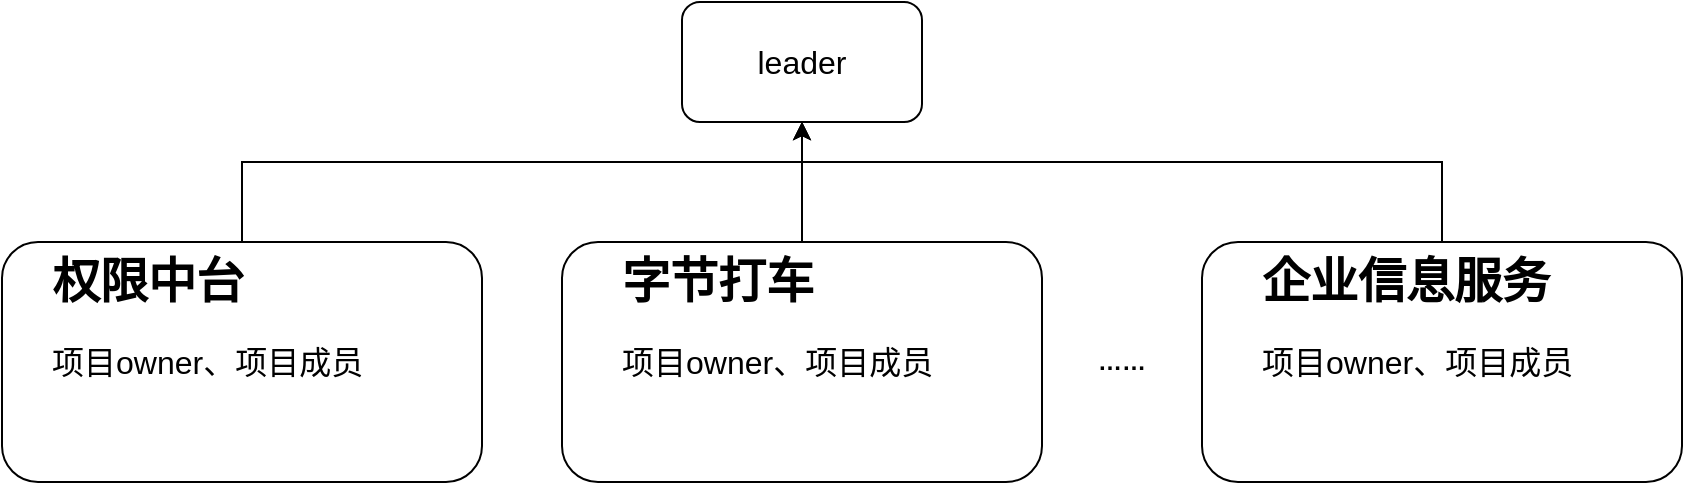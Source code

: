 <mxfile version="13.7.3" type="github" pages="6">
  <diagram id="jljpZZ17GOOZlHrEQDAC" name="Page-1">
    <mxGraphModel dx="1180" dy="713" grid="1" gridSize="10" guides="1" tooltips="1" connect="1" arrows="1" fold="1" page="1" pageScale="1" pageWidth="827" pageHeight="1169" math="0" shadow="0">
      <root>
        <mxCell id="0" />
        <mxCell id="1" parent="0" />
        <mxCell id="iWlhe-wKnRGJ6vJ2QB7t-1" value="leader" style="rounded=1;whiteSpace=wrap;html=1;fontSize=16;" parent="1" vertex="1">
          <mxGeometry x="340" width="120" height="60" as="geometry" />
        </mxCell>
        <mxCell id="iWlhe-wKnRGJ6vJ2QB7t-11" style="edgeStyle=orthogonalEdgeStyle;rounded=0;orthogonalLoop=1;jettySize=auto;html=1;entryX=0.5;entryY=1;entryDx=0;entryDy=0;" parent="1" source="iWlhe-wKnRGJ6vJ2QB7t-2" target="iWlhe-wKnRGJ6vJ2QB7t-1" edge="1">
          <mxGeometry relative="1" as="geometry">
            <Array as="points">
              <mxPoint x="120" y="80" />
              <mxPoint x="400" y="80" />
            </Array>
          </mxGeometry>
        </mxCell>
        <mxCell id="iWlhe-wKnRGJ6vJ2QB7t-2" value="" style="rounded=1;whiteSpace=wrap;html=1;" parent="1" vertex="1">
          <mxGeometry y="120" width="240" height="120" as="geometry" />
        </mxCell>
        <mxCell id="iWlhe-wKnRGJ6vJ2QB7t-12" style="edgeStyle=orthogonalEdgeStyle;rounded=0;orthogonalLoop=1;jettySize=auto;html=1;entryX=0.5;entryY=1;entryDx=0;entryDy=0;" parent="1" source="iWlhe-wKnRGJ6vJ2QB7t-5" target="iWlhe-wKnRGJ6vJ2QB7t-1" edge="1">
          <mxGeometry relative="1" as="geometry" />
        </mxCell>
        <mxCell id="iWlhe-wKnRGJ6vJ2QB7t-5" value="" style="rounded=1;whiteSpace=wrap;html=1;" parent="1" vertex="1">
          <mxGeometry x="280" y="120" width="240" height="120" as="geometry" />
        </mxCell>
        <mxCell id="iWlhe-wKnRGJ6vJ2QB7t-13" style="edgeStyle=orthogonalEdgeStyle;rounded=0;orthogonalLoop=1;jettySize=auto;html=1;entryX=0.5;entryY=1;entryDx=0;entryDy=0;" parent="1" source="iWlhe-wKnRGJ6vJ2QB7t-6" target="iWlhe-wKnRGJ6vJ2QB7t-1" edge="1">
          <mxGeometry relative="1" as="geometry">
            <Array as="points">
              <mxPoint x="720" y="80" />
              <mxPoint x="400" y="80" />
            </Array>
          </mxGeometry>
        </mxCell>
        <mxCell id="iWlhe-wKnRGJ6vJ2QB7t-6" value="" style="rounded=1;whiteSpace=wrap;html=1;" parent="1" vertex="1">
          <mxGeometry x="600" y="120" width="240" height="120" as="geometry" />
        </mxCell>
        <mxCell id="iWlhe-wKnRGJ6vJ2QB7t-9" value="……" style="text;html=1;strokeColor=none;fillColor=none;align=center;verticalAlign=middle;whiteSpace=wrap;rounded=0;fontStyle=1;strokeWidth=2;" parent="1" vertex="1">
          <mxGeometry x="540" y="170" width="40" height="20" as="geometry" />
        </mxCell>
        <mxCell id="iWlhe-wKnRGJ6vJ2QB7t-15" value="&lt;h1&gt;权限中台&lt;/h1&gt;&lt;p&gt;&lt;font style=&quot;font-size: 16px&quot;&gt;项目owner、项目成员&lt;/font&gt;&lt;/p&gt;" style="text;html=1;strokeColor=none;fillColor=none;spacing=5;spacingTop=-20;whiteSpace=wrap;overflow=hidden;rounded=0;" parent="1" vertex="1">
          <mxGeometry x="20" y="120" width="190" height="120" as="geometry" />
        </mxCell>
        <mxCell id="iWlhe-wKnRGJ6vJ2QB7t-17" value="&lt;h1&gt;字节打车&lt;/h1&gt;&lt;p&gt;&lt;font style=&quot;font-size: 16px&quot;&gt;项目owner、项目成员&lt;/font&gt;&lt;/p&gt;" style="text;html=1;strokeColor=none;fillColor=none;spacing=5;spacingTop=-20;whiteSpace=wrap;overflow=hidden;rounded=0;" parent="1" vertex="1">
          <mxGeometry x="305" y="120" width="190" height="120" as="geometry" />
        </mxCell>
        <mxCell id="iWlhe-wKnRGJ6vJ2QB7t-18" value="&lt;h1&gt;企业信息服务&lt;/h1&gt;&lt;p&gt;&lt;font style=&quot;font-size: 16px&quot;&gt;项目owner、项目成员&lt;/font&gt;&lt;/p&gt;" style="text;html=1;strokeColor=none;fillColor=none;spacing=5;spacingTop=-20;whiteSpace=wrap;overflow=hidden;rounded=0;" parent="1" vertex="1">
          <mxGeometry x="625" y="120" width="190" height="120" as="geometry" />
        </mxCell>
      </root>
    </mxGraphModel>
  </diagram>
  <diagram id="iBIwvjGhuclKRVrSZ2DQ" name="Page-2">
    <mxGraphModel dx="1180" dy="713" grid="1" gridSize="10" guides="1" tooltips="1" connect="1" arrows="1" fold="1" page="1" pageScale="1" pageWidth="827" pageHeight="1169" math="0" shadow="0">
      <root>
        <mxCell id="GfeXyFGS9tUYXaYKwjkP-0" />
        <mxCell id="GfeXyFGS9tUYXaYKwjkP-1" parent="GfeXyFGS9tUYXaYKwjkP-0" />
        <mxCell id="GfeXyFGS9tUYXaYKwjkP-3" value="前端&lt;br&gt;browser, miniprogramme" style="rounded=1;whiteSpace=wrap;html=1;fillColor=#ffe6cc;strokeColor=#d79b00;" vertex="1" parent="GfeXyFGS9tUYXaYKwjkP-1">
          <mxGeometry x="80" y="120" width="120" height="60" as="geometry" />
        </mxCell>
        <mxCell id="GfeXyFGS9tUYXaYKwjkP-4" value="客户端&lt;br&gt;Android, IOS, Win, Mac, Linux" style="rounded=1;whiteSpace=wrap;html=1;fillColor=#ffe6cc;strokeColor=#d79b00;" vertex="1" parent="GfeXyFGS9tUYXaYKwjkP-1">
          <mxGeometry x="80" y="200" width="120" height="60" as="geometry" />
        </mxCell>
        <mxCell id="GfeXyFGS9tUYXaYKwjkP-5" value="后台" style="rounded=1;whiteSpace=wrap;html=1;fillColor=#dae8fc;strokeColor=#6c8ebf;" vertex="1" parent="GfeXyFGS9tUYXaYKwjkP-1">
          <mxGeometry x="360" y="160" width="120" height="60" as="geometry" />
        </mxCell>
        <mxCell id="GfeXyFGS9tUYXaYKwjkP-6" value="" style="shape=flexArrow;endArrow=classic;startArrow=classic;html=1;fillColor=#ffe6cc;strokeColor=#d79b00;" edge="1" parent="GfeXyFGS9tUYXaYKwjkP-1">
          <mxGeometry width="50" height="50" relative="1" as="geometry">
            <mxPoint x="210" y="190" as="sourcePoint" />
            <mxPoint x="350" y="190" as="targetPoint" />
          </mxGeometry>
        </mxCell>
        <mxCell id="GfeXyFGS9tUYXaYKwjkP-7" value="数据交互" style="text;html=1;strokeColor=none;fillColor=none;align=center;verticalAlign=middle;whiteSpace=wrap;rounded=0;" vertex="1" parent="GfeXyFGS9tUYXaYKwjkP-1">
          <mxGeometry x="250" y="160" width="60" height="20" as="geometry" />
        </mxCell>
        <mxCell id="GfeXyFGS9tUYXaYKwjkP-9" value="MySQL" style="rounded=1;whiteSpace=wrap;html=1;fillColor=#d5e8d4;strokeColor=#82b366;" vertex="1" parent="GfeXyFGS9tUYXaYKwjkP-1">
          <mxGeometry x="600" y="120" width="120" height="60" as="geometry" />
        </mxCell>
        <mxCell id="GfeXyFGS9tUYXaYKwjkP-10" value="Redis" style="rounded=1;whiteSpace=wrap;html=1;fillColor=#d5e8d4;strokeColor=#82b366;" vertex="1" parent="GfeXyFGS9tUYXaYKwjkP-1">
          <mxGeometry x="600" y="200" width="120" height="60" as="geometry" />
        </mxCell>
        <mxCell id="GfeXyFGS9tUYXaYKwjkP-11" value="" style="shape=flexArrow;endArrow=classic;startArrow=classic;html=1;fillColor=#d5e8d4;strokeColor=#82b366;" edge="1" parent="GfeXyFGS9tUYXaYKwjkP-1">
          <mxGeometry width="50" height="50" relative="1" as="geometry">
            <mxPoint x="490" y="190" as="sourcePoint" />
            <mxPoint x="590" y="190" as="targetPoint" />
          </mxGeometry>
        </mxCell>
        <mxCell id="GfeXyFGS9tUYXaYKwjkP-12" value="数据交互" style="text;html=1;strokeColor=none;fillColor=none;align=center;verticalAlign=middle;whiteSpace=wrap;rounded=0;" vertex="1" parent="GfeXyFGS9tUYXaYKwjkP-1">
          <mxGeometry x="510" y="160" width="60" height="20" as="geometry" />
        </mxCell>
        <mxCell id="GfeXyFGS9tUYXaYKwjkP-14" value="" style="rounded=0;whiteSpace=wrap;html=1;fillColor=none;dashed=1;" vertex="1" parent="GfeXyFGS9tUYXaYKwjkP-1">
          <mxGeometry x="350" y="80" width="380" height="220" as="geometry" />
        </mxCell>
        <mxCell id="GfeXyFGS9tUYXaYKwjkP-15" value="" style="rounded=0;whiteSpace=wrap;html=1;dashed=1;fillColor=none;" vertex="1" parent="GfeXyFGS9tUYXaYKwjkP-1">
          <mxGeometry x="40" y="80" width="200" height="220" as="geometry" />
        </mxCell>
      </root>
    </mxGraphModel>
  </diagram>
  <diagram id="rGpnpcf-ryjLp_m5ugE6" name="Page-3">
    <mxGraphModel dx="1180" dy="669" grid="1" gridSize="10" guides="1" tooltips="1" connect="1" arrows="1" fold="1" page="1" pageScale="1" pageWidth="827" pageHeight="1169" math="0" shadow="0">
      <root>
        <mxCell id="kKakYcDdU7clPYUg6o1R-0" />
        <mxCell id="kKakYcDdU7clPYUg6o1R-1" parent="kKakYcDdU7clPYUg6o1R-0" />
        <mxCell id="kKakYcDdU7clPYUg6o1R-26" value="" style="shape=flexArrow;endArrow=classic;startArrow=classic;html=1;fillColor=#dae8fc;strokeColor=#6c8ebf;" edge="1" parent="kKakYcDdU7clPYUg6o1R-1">
          <mxGeometry width="50" height="50" relative="1" as="geometry">
            <mxPoint x="510" y="190" as="sourcePoint" />
            <mxPoint x="600" y="260" as="targetPoint" />
          </mxGeometry>
        </mxCell>
        <mxCell id="kKakYcDdU7clPYUg6o1R-24" value="" style="shape=flexArrow;endArrow=classic;startArrow=classic;html=1;fillColor=#dae8fc;strokeColor=#6c8ebf;" edge="1" parent="kKakYcDdU7clPYUg6o1R-1">
          <mxGeometry width="50" height="50" relative="1" as="geometry">
            <mxPoint x="510" y="190" as="sourcePoint" />
            <mxPoint x="600" y="120" as="targetPoint" />
          </mxGeometry>
        </mxCell>
        <mxCell id="kKakYcDdU7clPYUg6o1R-11" value="" style="rounded=0;whiteSpace=wrap;html=1;fillColor=none;dashed=1;" vertex="1" parent="kKakYcDdU7clPYUg6o1R-1">
          <mxGeometry x="360" y="80" width="627" height="220" as="geometry" />
        </mxCell>
        <mxCell id="kKakYcDdU7clPYUg6o1R-2" value="前端&lt;br&gt;browser, miniprogramme" style="rounded=1;whiteSpace=wrap;html=1;fillColor=#ffe6cc;strokeColor=#d79b00;" vertex="1" parent="kKakYcDdU7clPYUg6o1R-1">
          <mxGeometry x="80" y="120" width="120" height="60" as="geometry" />
        </mxCell>
        <mxCell id="kKakYcDdU7clPYUg6o1R-3" value="客户端&lt;br&gt;Android, IOS, Win, Mac, Linux" style="rounded=1;whiteSpace=wrap;html=1;fillColor=#ffe6cc;strokeColor=#d79b00;" vertex="1" parent="kKakYcDdU7clPYUg6o1R-1">
          <mxGeometry x="80" y="200" width="120" height="60" as="geometry" />
        </mxCell>
        <mxCell id="kKakYcDdU7clPYUg6o1R-4" value="后台" style="rounded=1;whiteSpace=wrap;html=1;fillColor=#dae8fc;strokeColor=#6c8ebf;" vertex="1" parent="kKakYcDdU7clPYUg6o1R-1">
          <mxGeometry x="617" y="160" width="120" height="60" as="geometry" />
        </mxCell>
        <mxCell id="kKakYcDdU7clPYUg6o1R-5" value="" style="shape=flexArrow;endArrow=classic;startArrow=classic;html=1;fillColor=#ffe6cc;strokeColor=#d79b00;" edge="1" parent="kKakYcDdU7clPYUg6o1R-1">
          <mxGeometry width="50" height="50" relative="1" as="geometry">
            <mxPoint x="210" y="190" as="sourcePoint" />
            <mxPoint x="350" y="190" as="targetPoint" />
          </mxGeometry>
        </mxCell>
        <mxCell id="kKakYcDdU7clPYUg6o1R-6" value="数据交互" style="text;html=1;strokeColor=none;fillColor=none;align=center;verticalAlign=middle;whiteSpace=wrap;rounded=0;" vertex="1" parent="kKakYcDdU7clPYUg6o1R-1">
          <mxGeometry x="250" y="160" width="60" height="20" as="geometry" />
        </mxCell>
        <mxCell id="kKakYcDdU7clPYUg6o1R-7" value="MySQL" style="rounded=1;whiteSpace=wrap;html=1;fillColor=#d5e8d4;strokeColor=#82b366;" vertex="1" parent="kKakYcDdU7clPYUg6o1R-1">
          <mxGeometry x="857" y="120" width="120" height="60" as="geometry" />
        </mxCell>
        <mxCell id="kKakYcDdU7clPYUg6o1R-8" value="Redis" style="rounded=1;whiteSpace=wrap;html=1;fillColor=#d5e8d4;strokeColor=#82b366;" vertex="1" parent="kKakYcDdU7clPYUg6o1R-1">
          <mxGeometry x="857" y="200" width="120" height="60" as="geometry" />
        </mxCell>
        <mxCell id="kKakYcDdU7clPYUg6o1R-9" value="" style="shape=flexArrow;endArrow=classic;startArrow=classic;html=1;fillColor=#d5e8d4;strokeColor=#82b366;" edge="1" parent="kKakYcDdU7clPYUg6o1R-1">
          <mxGeometry width="50" height="50" relative="1" as="geometry">
            <mxPoint x="747" y="190" as="sourcePoint" />
            <mxPoint x="847" y="190" as="targetPoint" />
          </mxGeometry>
        </mxCell>
        <mxCell id="kKakYcDdU7clPYUg6o1R-10" value="数据交互" style="text;html=1;strokeColor=none;fillColor=none;align=center;verticalAlign=middle;whiteSpace=wrap;rounded=0;" vertex="1" parent="kKakYcDdU7clPYUg6o1R-1">
          <mxGeometry x="767" y="160" width="60" height="20" as="geometry" />
        </mxCell>
        <mxCell id="kKakYcDdU7clPYUg6o1R-12" value="" style="rounded=0;whiteSpace=wrap;html=1;dashed=1;fillColor=none;" vertex="1" parent="kKakYcDdU7clPYUg6o1R-1">
          <mxGeometry x="40" y="80" width="200" height="220" as="geometry" />
        </mxCell>
        <mxCell id="kKakYcDdU7clPYUg6o1R-13" value="中台" style="rounded=1;whiteSpace=wrap;html=1;fillColor=#f8cecc;strokeColor=#b85450;" vertex="1" parent="kKakYcDdU7clPYUg6o1R-1">
          <mxGeometry x="370" y="160" width="120" height="60" as="geometry" />
        </mxCell>
        <mxCell id="kKakYcDdU7clPYUg6o1R-16" value="" style="shape=flexArrow;endArrow=classic;startArrow=classic;html=1;fillColor=#dae8fc;strokeColor=#6c8ebf;" edge="1" parent="kKakYcDdU7clPYUg6o1R-1">
          <mxGeometry width="50" height="50" relative="1" as="geometry">
            <mxPoint x="500" y="190" as="sourcePoint" />
            <mxPoint x="600" y="190" as="targetPoint" />
          </mxGeometry>
        </mxCell>
        <mxCell id="kKakYcDdU7clPYUg6o1R-18" value="后台" style="rounded=1;whiteSpace=wrap;html=1;fillColor=#dae8fc;strokeColor=#6c8ebf;" vertex="1" parent="kKakYcDdU7clPYUg6o1R-1">
          <mxGeometry x="617" y="90" width="120" height="60" as="geometry" />
        </mxCell>
        <mxCell id="kKakYcDdU7clPYUg6o1R-19" value="后台" style="rounded=1;whiteSpace=wrap;html=1;fillColor=#dae8fc;strokeColor=#6c8ebf;" vertex="1" parent="kKakYcDdU7clPYUg6o1R-1">
          <mxGeometry x="617" y="230" width="120" height="60" as="geometry" />
        </mxCell>
        <mxCell id="kKakYcDdU7clPYUg6o1R-25" value="数据交互" style="text;html=1;strokeColor=none;fillColor=none;align=center;verticalAlign=middle;whiteSpace=wrap;rounded=0;" vertex="1" parent="kKakYcDdU7clPYUg6o1R-1">
          <mxGeometry x="520" y="120" width="60" height="20" as="geometry" />
        </mxCell>
      </root>
    </mxGraphModel>
  </diagram>
  <diagram id="CXZSlhqj-IloLCBZ29UI" name="Page-4">
    <mxGraphModel dx="1248" dy="713" grid="1" gridSize="10" guides="1" tooltips="1" connect="1" arrows="1" fold="1" page="1" pageScale="1" pageWidth="827" pageHeight="1169" math="0" shadow="0">
      <root>
        <mxCell id="17f4C8f46glFnxj5VB3C-0" />
        <mxCell id="17f4C8f46glFnxj5VB3C-1" parent="17f4C8f46glFnxj5VB3C-0" />
        <mxCell id="oBxvzWSJbCQuoS5iamGz-1" value="" style="rounded=0;whiteSpace=wrap;html=1;dashed=1;strokeColor=#6c8ebf;fillColor=#dae8fc;opacity=60;" vertex="1" parent="17f4C8f46glFnxj5VB3C-1">
          <mxGeometry x="80" y="200" width="320" height="190" as="geometry" />
        </mxCell>
        <mxCell id="oBxvzWSJbCQuoS5iamGz-0" value="" style="rounded=0;whiteSpace=wrap;html=1;fillColor=#ffe6cc;opacity=60;dashed=1;strokeColor=#d79b00;" vertex="1" parent="17f4C8f46glFnxj5VB3C-1">
          <mxGeometry x="80" y="50" width="320" height="80" as="geometry" />
        </mxCell>
        <mxCell id="17f4C8f46glFnxj5VB3C-2" value="个人权限" style="rounded=1;whiteSpace=wrap;html=1;" vertex="1" parent="17f4C8f46glFnxj5VB3C-1">
          <mxGeometry x="110" y="240" width="120" height="60" as="geometry" />
        </mxCell>
        <mxCell id="17f4C8f46glFnxj5VB3C-3" value="组权限" style="rounded=1;whiteSpace=wrap;html=1;" vertex="1" parent="17f4C8f46glFnxj5VB3C-1">
          <mxGeometry x="110" y="320" width="120" height="60" as="geometry" />
        </mxCell>
        <mxCell id="17f4C8f46glFnxj5VB3C-4" value="角色权限" style="rounded=1;whiteSpace=wrap;html=1;" vertex="1" parent="17f4C8f46glFnxj5VB3C-1">
          <mxGeometry x="250" y="240" width="120" height="60" as="geometry" />
        </mxCell>
        <mxCell id="17f4C8f46glFnxj5VB3C-5" value="部门权限" style="rounded=1;whiteSpace=wrap;html=1;" vertex="1" parent="17f4C8f46glFnxj5VB3C-1">
          <mxGeometry x="250" y="320" width="120" height="60" as="geometry" />
        </mxCell>
        <mxCell id="17f4C8f46glFnxj5VB3C-6" value="部门信息" style="rounded=1;whiteSpace=wrap;html=1;fillColor=#ffffff;" vertex="1" parent="17f4C8f46glFnxj5VB3C-1">
          <mxGeometry x="110" y="60" width="120" height="60" as="geometry" />
        </mxCell>
        <mxCell id="17f4C8f46glFnxj5VB3C-7" value="员工信息" style="rounded=1;whiteSpace=wrap;html=1;" vertex="1" parent="17f4C8f46glFnxj5VB3C-1">
          <mxGeometry x="250" y="60" width="120" height="60" as="geometry" />
        </mxCell>
        <mxCell id="oBxvzWSJbCQuoS5iamGz-2" value="" style="shape=flexArrow;endArrow=classic;startArrow=classic;html=1;" edge="1" parent="17f4C8f46glFnxj5VB3C-1">
          <mxGeometry width="50" height="50" relative="1" as="geometry">
            <mxPoint x="240" y="190" as="sourcePoint" />
            <mxPoint x="240" y="140" as="targetPoint" />
          </mxGeometry>
        </mxCell>
        <mxCell id="oBxvzWSJbCQuoS5iamGz-3" value="权限中台" style="text;html=1;strokeColor=none;fillColor=none;align=center;verticalAlign=middle;whiteSpace=wrap;rounded=0;dashed=1;opacity=60;" vertex="1" parent="17f4C8f46glFnxj5VB3C-1">
          <mxGeometry x="215" y="210" width="50" height="20" as="geometry" />
        </mxCell>
      </root>
    </mxGraphModel>
  </diagram>
  <diagram id="jhoqEYk5OCe2jd_XT_YX" name="Page-5">
    <mxGraphModel dx="1180" dy="1838" grid="1" gridSize="10" guides="1" tooltips="1" connect="1" arrows="1" fold="1" page="1" pageScale="1" pageWidth="827" pageHeight="1169" math="0" shadow="0">
      <root>
        <mxCell id="6ddqfwm3C6ZbqciRBH4k-0" />
        <mxCell id="6ddqfwm3C6ZbqciRBH4k-1" parent="6ddqfwm3C6ZbqciRBH4k-0" />
        <mxCell id="6ddqfwm3C6ZbqciRBH4k-18" value="" style="rounded=0;whiteSpace=wrap;html=1;fillColor=#ffffff;" vertex="1" parent="6ddqfwm3C6ZbqciRBH4k-1">
          <mxGeometry x="870" y="-20" width="260" height="510" as="geometry" />
        </mxCell>
        <mxCell id="6ddqfwm3C6ZbqciRBH4k-17" value="" style="rounded=0;whiteSpace=wrap;html=1;fillColor=#ffffff;" vertex="1" parent="6ddqfwm3C6ZbqciRBH4k-1">
          <mxGeometry x="590" y="-20" width="260" height="510" as="geometry" />
        </mxCell>
        <mxCell id="6ddqfwm3C6ZbqciRBH4k-16" value="" style="rounded=0;whiteSpace=wrap;html=1;fillColor=#ffffff;" vertex="1" parent="6ddqfwm3C6ZbqciRBH4k-1">
          <mxGeometry x="310" y="-20" width="260" height="510" as="geometry" />
        </mxCell>
        <mxCell id="6ddqfwm3C6ZbqciRBH4k-15" value="" style="rounded=0;whiteSpace=wrap;html=1;fillColor=#ffffff;" vertex="1" parent="6ddqfwm3C6ZbqciRBH4k-1">
          <mxGeometry x="30" y="-20" width="260" height="510" as="geometry" />
        </mxCell>
        <mxCell id="6ddqfwm3C6ZbqciRBH4k-2" value="&lt;b&gt;PR / FAQ&lt;br&gt;&lt;/b&gt;Press Rease(新闻稿)&lt;br&gt;Frequently Asked Questions(常见问题)" style="rounded=1;whiteSpace=wrap;html=1;fillColor=#dae8fc;strokeColor=#6c8ebf;opacity=60;" vertex="1" parent="6ddqfwm3C6ZbqciRBH4k-1">
          <mxGeometry x="40" y="40" width="240" height="80" as="geometry" />
        </mxCell>
        <mxCell id="6ddqfwm3C6ZbqciRBH4k-3" value="&lt;b&gt;Business Requirements&lt;/b&gt;&lt;br&gt;商业清单" style="rounded=1;whiteSpace=wrap;html=1;fillColor=#dae8fc;strokeColor=#6c8ebf;opacity=60;" vertex="1" parent="6ddqfwm3C6ZbqciRBH4k-1">
          <mxGeometry x="40" y="130" width="240" height="80" as="geometry" />
        </mxCell>
        <mxCell id="6ddqfwm3C6ZbqciRBH4k-4" value="&lt;b&gt;Technical Requirements&lt;br&gt;&lt;/b&gt;技术实现要求" style="rounded=1;whiteSpace=wrap;html=1;fillColor=#dae8fc;strokeColor=#6c8ebf;opacity=60;" vertex="1" parent="6ddqfwm3C6ZbqciRBH4k-1">
          <mxGeometry x="40" y="220" width="240" height="80" as="geometry" />
        </mxCell>
        <mxCell id="6ddqfwm3C6ZbqciRBH4k-5" value="&lt;b&gt;Architecture Design &amp;amp; Review&lt;/b&gt;&lt;br&gt;架构设计和评审" style="rounded=1;whiteSpace=wrap;html=1;fillColor=#dae8fc;strokeColor=#6c8ebf;opacity=60;" vertex="1" parent="6ddqfwm3C6ZbqciRBH4k-1">
          <mxGeometry x="40" y="310" width="240" height="80" as="geometry" />
        </mxCell>
        <mxCell id="6ddqfwm3C6ZbqciRBH4k-6" value="&lt;b&gt;Component Design &amp;amp; Review&lt;/b&gt;&lt;br&gt;组件设计和评审" style="rounded=1;whiteSpace=wrap;html=1;fillColor=#dae8fc;strokeColor=#6c8ebf;opacity=60;" vertex="1" parent="6ddqfwm3C6ZbqciRBH4k-1">
          <mxGeometry x="40" y="400" width="240" height="80" as="geometry" />
        </mxCell>
        <mxCell id="6ddqfwm3C6ZbqciRBH4k-7" value="&lt;b&gt;Implementation&lt;/b&gt;&lt;br&gt;实现" style="rounded=1;whiteSpace=wrap;html=1;fillColor=#d5e8d4;strokeColor=#82b366;opacity=60;" vertex="1" parent="6ddqfwm3C6ZbqciRBH4k-1">
          <mxGeometry x="320" y="40" width="240" height="80" as="geometry" />
        </mxCell>
        <mxCell id="6ddqfwm3C6ZbqciRBH4k-8" value="&lt;b&gt;Security Review&lt;/b&gt;&lt;br&gt;安全评审" style="rounded=1;whiteSpace=wrap;html=1;fillColor=#ffe6cc;strokeColor=#d79b00;opacity=60;" vertex="1" parent="6ddqfwm3C6ZbqciRBH4k-1">
          <mxGeometry x="600" y="40" width="240" height="80" as="geometry" />
        </mxCell>
        <mxCell id="6ddqfwm3C6ZbqciRBH4k-9" value="&lt;b&gt;Test Plan / Tests&lt;/b&gt;&lt;br&gt;测试" style="rounded=1;whiteSpace=wrap;html=1;fillColor=#ffe6cc;strokeColor=#d79b00;opacity=60;" vertex="1" parent="6ddqfwm3C6ZbqciRBH4k-1">
          <mxGeometry x="600" y="130" width="240" height="80" as="geometry" />
        </mxCell>
        <mxCell id="6ddqfwm3C6ZbqciRBH4k-10" value="Operation Review&lt;br&gt;&lt;span style=&quot;font-weight: normal&quot;&gt;运维评审&lt;/span&gt;" style="rounded=1;whiteSpace=wrap;html=1;fillColor=#ffe6cc;fontStyle=1;strokeColor=#d79b00;opacity=60;" vertex="1" parent="6ddqfwm3C6ZbqciRBH4k-1">
          <mxGeometry x="600" y="220" width="240" height="80" as="geometry" />
        </mxCell>
        <mxCell id="6ddqfwm3C6ZbqciRBH4k-11" value="&lt;b&gt;Internal Availability&lt;/b&gt;&lt;br&gt;内部可用" style="rounded=1;whiteSpace=wrap;html=1;fillColor=#ffe6cc;strokeColor=#d79b00;opacity=60;" vertex="1" parent="6ddqfwm3C6ZbqciRBH4k-1">
          <mxGeometry x="600" y="310" width="240" height="80" as="geometry" />
        </mxCell>
        <mxCell id="6ddqfwm3C6ZbqciRBH4k-12" value="&lt;b&gt;General Availability&lt;/b&gt;&lt;br&gt;一般可用" style="rounded=1;whiteSpace=wrap;html=1;fillColor=#ffe6cc;strokeColor=#d79b00;opacity=60;" vertex="1" parent="6ddqfwm3C6ZbqciRBH4k-1">
          <mxGeometry x="600" y="400" width="240" height="80" as="geometry" />
        </mxCell>
        <mxCell id="6ddqfwm3C6ZbqciRBH4k-13" value="&lt;b&gt;Launch&lt;/b&gt;&lt;br&gt;发布" style="rounded=1;whiteSpace=wrap;html=1;fillColor=#f8cecc;strokeColor=#b85450;opacity=60;" vertex="1" parent="6ddqfwm3C6ZbqciRBH4k-1">
          <mxGeometry x="880" y="40" width="240" height="80" as="geometry" />
        </mxCell>
        <mxCell id="6ddqfwm3C6ZbqciRBH4k-14" value="&lt;b&gt;Operations / Maintenance&lt;/b&gt;&lt;br&gt;运维、维护" style="rounded=1;whiteSpace=wrap;html=1;fillColor=#f8cecc;strokeColor=#b85450;opacity=60;" vertex="1" parent="6ddqfwm3C6ZbqciRBH4k-1">
          <mxGeometry x="880" y="130" width="240" height="80" as="geometry" />
        </mxCell>
        <mxCell id="6ddqfwm3C6ZbqciRBH4k-19" value="提出需求" style="rounded=0;whiteSpace=wrap;html=1;fillColor=#dae8fc;strokeColor=#6c8ebf;" vertex="1" parent="6ddqfwm3C6ZbqciRBH4k-1">
          <mxGeometry x="30" y="-20" width="260" height="50" as="geometry" />
        </mxCell>
        <mxCell id="6ddqfwm3C6ZbqciRBH4k-21" value="开发实现" style="rounded=0;whiteSpace=wrap;html=1;fillColor=#d5e8d4;strokeColor=#82b366;" vertex="1" parent="6ddqfwm3C6ZbqciRBH4k-1">
          <mxGeometry x="310" y="-20" width="260" height="50" as="geometry" />
        </mxCell>
        <mxCell id="6ddqfwm3C6ZbqciRBH4k-22" value="上线测试" style="rounded=0;whiteSpace=wrap;html=1;fillColor=#ffe6cc;strokeColor=#d79b00;" vertex="1" parent="6ddqfwm3C6ZbqciRBH4k-1">
          <mxGeometry x="590" y="-20" width="260" height="50" as="geometry" />
        </mxCell>
        <mxCell id="6ddqfwm3C6ZbqciRBH4k-23" value="正式上线" style="rounded=0;whiteSpace=wrap;html=1;fillColor=#f8cecc;strokeColor=#b85450;" vertex="1" parent="6ddqfwm3C6ZbqciRBH4k-1">
          <mxGeometry x="870" y="-20" width="260" height="50" as="geometry" />
        </mxCell>
        <mxCell id="Lyyzm5BawektNEv9wsle-1" value="" style="endArrow=classic;html=1;" edge="1" parent="6ddqfwm3C6ZbqciRBH4k-1">
          <mxGeometry width="50" height="50" relative="1" as="geometry">
            <mxPoint x="40" y="-30" as="sourcePoint" />
            <mxPoint x="1120" y="-30" as="targetPoint" />
          </mxGeometry>
        </mxCell>
      </root>
    </mxGraphModel>
  </diagram>
  <diagram id="0_2w76U1VTWTQ3pxoZSI" name="Page-6">
    <mxGraphModel dx="1248" dy="1882" grid="1" gridSize="10" guides="1" tooltips="1" connect="1" arrows="1" fold="1" page="1" pageScale="1" pageWidth="827" pageHeight="1169" math="0" shadow="0">
      <root>
        <mxCell id="WFrYDsCxNk9RabKUmAbE-0" />
        <mxCell id="WFrYDsCxNk9RabKUmAbE-1" parent="WFrYDsCxNk9RabKUmAbE-0" />
        <mxCell id="WFrYDsCxNk9RabKUmAbE-2" value="" style="rounded=0;whiteSpace=wrap;html=1;fillColor=#ffffff;" vertex="1" parent="WFrYDsCxNk9RabKUmAbE-1">
          <mxGeometry x="870" y="-20" width="260" height="240" as="geometry" />
        </mxCell>
        <mxCell id="WFrYDsCxNk9RabKUmAbE-3" value="" style="rounded=0;whiteSpace=wrap;html=1;fillColor=#ffffff;" vertex="1" parent="WFrYDsCxNk9RabKUmAbE-1">
          <mxGeometry x="590" y="-20" width="260" height="240" as="geometry" />
        </mxCell>
        <mxCell id="WFrYDsCxNk9RabKUmAbE-4" value="" style="rounded=0;whiteSpace=wrap;html=1;fillColor=#ffffff;" vertex="1" parent="WFrYDsCxNk9RabKUmAbE-1">
          <mxGeometry x="310" y="-20" width="260" height="240" as="geometry" />
        </mxCell>
        <mxCell id="WFrYDsCxNk9RabKUmAbE-5" value="" style="rounded=0;whiteSpace=wrap;html=1;fillColor=#ffffff;" vertex="1" parent="WFrYDsCxNk9RabKUmAbE-1">
          <mxGeometry x="30" y="-20" width="260" height="240" as="geometry" />
        </mxCell>
        <mxCell id="WFrYDsCxNk9RabKUmAbE-6" value="&lt;b&gt;产品设计&lt;/b&gt;" style="rounded=1;whiteSpace=wrap;html=1;fillColor=#dae8fc;strokeColor=#6c8ebf;opacity=60;" vertex="1" parent="WFrYDsCxNk9RabKUmAbE-1">
          <mxGeometry x="40" y="40" width="240" height="80" as="geometry" />
        </mxCell>
        <mxCell id="WFrYDsCxNk9RabKUmAbE-7" value="&lt;b&gt;技术方案&lt;/b&gt;" style="rounded=1;whiteSpace=wrap;html=1;fillColor=#dae8fc;strokeColor=#6c8ebf;opacity=60;" vertex="1" parent="WFrYDsCxNk9RabKUmAbE-1">
          <mxGeometry x="40" y="130" width="240" height="80" as="geometry" />
        </mxCell>
        <mxCell id="WFrYDsCxNk9RabKUmAbE-11" value="&lt;b&gt;Implementation&lt;/b&gt;&lt;br&gt;实现" style="rounded=1;whiteSpace=wrap;html=1;fillColor=#d5e8d4;strokeColor=#82b366;opacity=60;" vertex="1" parent="WFrYDsCxNk9RabKUmAbE-1">
          <mxGeometry x="320" y="40" width="240" height="80" as="geometry" />
        </mxCell>
        <mxCell id="WFrYDsCxNk9RabKUmAbE-13" value="&lt;b&gt;Test Plan / Tests&lt;/b&gt;&lt;br&gt;测试" style="rounded=1;whiteSpace=wrap;html=1;fillColor=#ffe6cc;strokeColor=#d79b00;opacity=60;" vertex="1" parent="WFrYDsCxNk9RabKUmAbE-1">
          <mxGeometry x="600" y="40" width="240" height="80" as="geometry" />
        </mxCell>
        <mxCell id="WFrYDsCxNk9RabKUmAbE-17" value="&lt;b&gt;Launch&lt;/b&gt;&lt;br&gt;发布" style="rounded=1;whiteSpace=wrap;html=1;fillColor=#f8cecc;strokeColor=#b85450;opacity=60;" vertex="1" parent="WFrYDsCxNk9RabKUmAbE-1">
          <mxGeometry x="880" y="40" width="240" height="80" as="geometry" />
        </mxCell>
        <mxCell id="WFrYDsCxNk9RabKUmAbE-18" value="&lt;b&gt;Operations / Maintenance&lt;/b&gt;&lt;br&gt;运维、维护" style="rounded=1;whiteSpace=wrap;html=1;fillColor=#f8cecc;strokeColor=#b85450;opacity=60;" vertex="1" parent="WFrYDsCxNk9RabKUmAbE-1">
          <mxGeometry x="880" y="130" width="240" height="80" as="geometry" />
        </mxCell>
        <mxCell id="WFrYDsCxNk9RabKUmAbE-19" value="提出需求" style="rounded=0;whiteSpace=wrap;html=1;fillColor=#dae8fc;strokeColor=#6c8ebf;" vertex="1" parent="WFrYDsCxNk9RabKUmAbE-1">
          <mxGeometry x="30" y="-20" width="260" height="50" as="geometry" />
        </mxCell>
        <mxCell id="WFrYDsCxNk9RabKUmAbE-20" value="开发实现" style="rounded=0;whiteSpace=wrap;html=1;fillColor=#d5e8d4;strokeColor=#82b366;" vertex="1" parent="WFrYDsCxNk9RabKUmAbE-1">
          <mxGeometry x="310" y="-20" width="260" height="50" as="geometry" />
        </mxCell>
        <mxCell id="WFrYDsCxNk9RabKUmAbE-21" value="上线测试" style="rounded=0;whiteSpace=wrap;html=1;fillColor=#ffe6cc;strokeColor=#d79b00;" vertex="1" parent="WFrYDsCxNk9RabKUmAbE-1">
          <mxGeometry x="590" y="-20" width="260" height="50" as="geometry" />
        </mxCell>
        <mxCell id="WFrYDsCxNk9RabKUmAbE-22" value="正式上线" style="rounded=0;whiteSpace=wrap;html=1;fillColor=#f8cecc;strokeColor=#b85450;" vertex="1" parent="WFrYDsCxNk9RabKUmAbE-1">
          <mxGeometry x="870" y="-20" width="260" height="50" as="geometry" />
        </mxCell>
        <mxCell id="ZqcWxpmKyVw-AoERJY-m-0" value="" style="endArrow=classic;html=1;" edge="1" parent="WFrYDsCxNk9RabKUmAbE-1">
          <mxGeometry width="50" height="50" relative="1" as="geometry">
            <mxPoint x="40" y="-30" as="sourcePoint" />
            <mxPoint x="1120" y="-30" as="targetPoint" />
          </mxGeometry>
        </mxCell>
      </root>
    </mxGraphModel>
  </diagram>
</mxfile>
